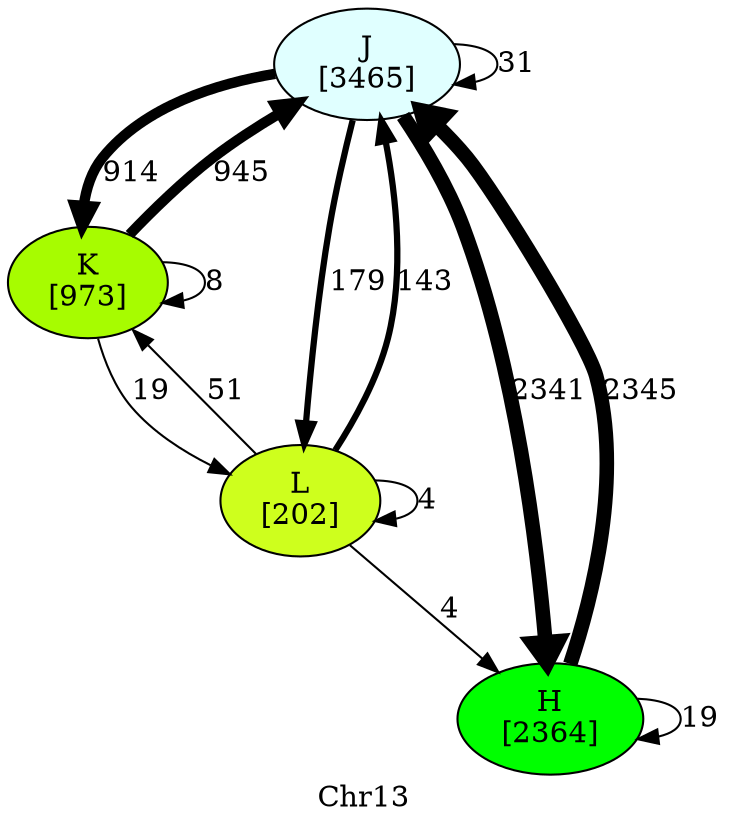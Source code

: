 digraph "" {
	graph [label=Chr13];
	node [label="\N"];
	J	[fillcolor="#e0ffff",
		label="J\n[3465]",
		style=filled];
	J -> J	[label=31,
		penwidth=1];
	K	[fillcolor="#a7fc00",
		label="K\n[973]",
		style=filled];
	J -> K	[label=914,
		penwidth=5];
	H	[fillcolor="#00ff00",
		label="H\n[2364]",
		style=filled];
	J -> H	[label=2341,
		penwidth=7];
	L	[fillcolor="#ceff1d",
		label="L\n[202]",
		style=filled];
	J -> L	[label=179,
		penwidth=3];
	K -> J	[label=945,
		penwidth=5];
	K -> K	[label=8,
		penwidth=1];
	K -> L	[label=19,
		penwidth=1];
	H -> J	[label=2345,
		penwidth=7];
	H -> H	[label=19,
		penwidth=1];
	L -> J	[label=143,
		penwidth=3];
	L -> K	[label=51,
		penwidth=1];
	L -> H	[label=4,
		penwidth=1];
	L -> L	[label=4,
		penwidth=1];
}
